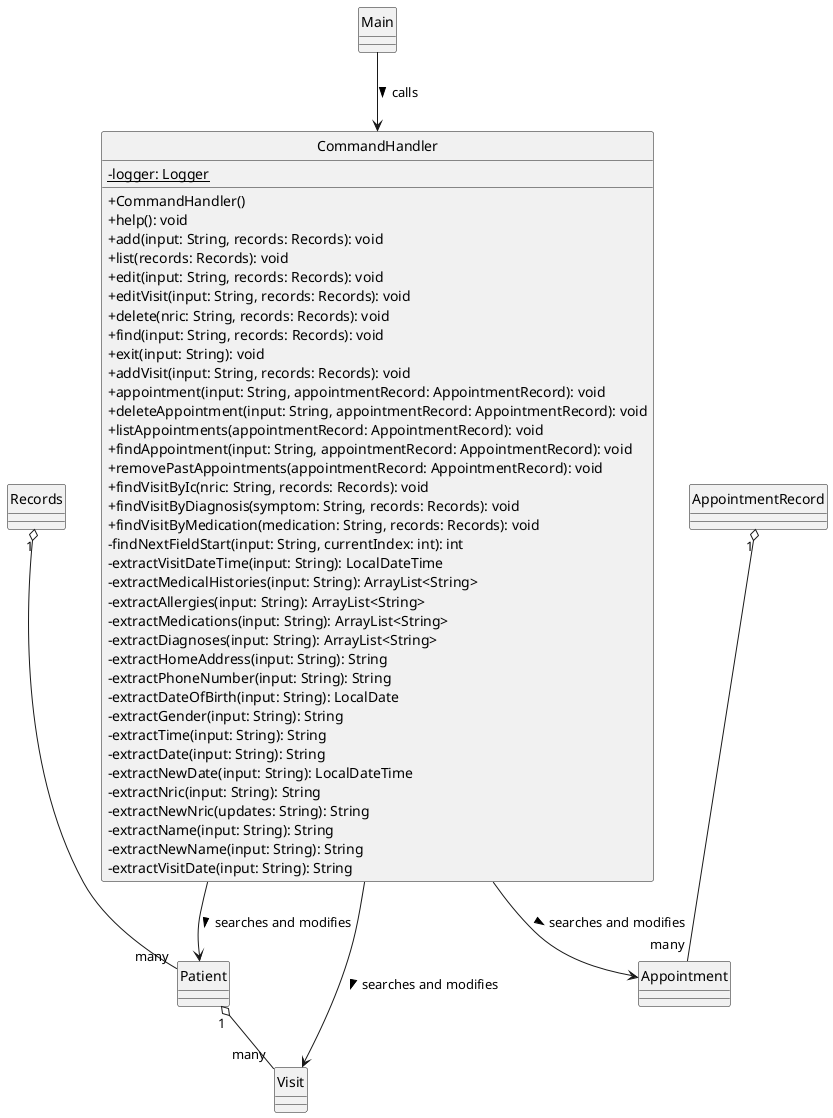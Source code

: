 @startuml
'https://plantuml.com/class-diagram
skinparam classAttributeIconSize 0
hide circle

class CommandHandler {
    -{static} logger: Logger
    +CommandHandler()
    +help(): void
    +add(input: String, records: Records): void
    +list(records: Records): void
    +edit(input: String, records: Records): void
    +editVisit(input: String, records: Records): void
    +delete(nric: String, records: Records): void
    +find(input: String, records: Records): void
    +exit(input: String): void
    +addVisit(input: String, records: Records): void
    +appointment(input: String, appointmentRecord: AppointmentRecord): void
    +deleteAppointment(input: String, appointmentRecord: AppointmentRecord): void
    +listAppointments(appointmentRecord: AppointmentRecord): void
    +findAppointment(input: String, appointmentRecord: AppointmentRecord): void
    +removePastAppointments(appointmentRecord: AppointmentRecord): void
    +findVisitByIc(nric: String, records: Records): void
    +findVisitByDiagnosis(symptom: String, records: Records): void
    +findVisitByMedication(medication: String, records: Records): void
    -findNextFieldStart(input: String, currentIndex: int): int
    -extractVisitDateTime(input: String): LocalDateTime
    -extractMedicalHistories(input: String): ArrayList<String>
    -extractAllergies(input: String): ArrayList<String>
    -extractMedications(input: String): ArrayList<String>
    -extractDiagnoses(input: String): ArrayList<String>
    -extractHomeAddress(input: String): String
    -extractPhoneNumber(input: String): String
    -extractDateOfBirth(input: String): LocalDate
    -extractGender(input: String): String
    -extractTime(input: String): String
    -extractDate(input: String): String
    -extractNewDate(input: String): LocalDateTime
    -extractNric(input: String): String
    -extractNewNric(updates: String): String
    -extractName(input: String): String
    -extractNewName(input: String): String
    -extractVisitDate(input: String): String
}

class Main {
}

class Patient {
}

class Visit {
}

class Records {
}

class AppointmentRecord {
}

class Appointment {
}

Main --> CommandHandler : calls >
CommandHandler --> Appointment : searches and modifies >
CommandHandler --> Visit : searches and modifies >
AppointmentRecord "1" o-- "many" Appointment
CommandHandler --> Patient : searches and modifies >
Records "1" o-- "many" Patient
Patient "1" o-- "many" Visit

@enduml